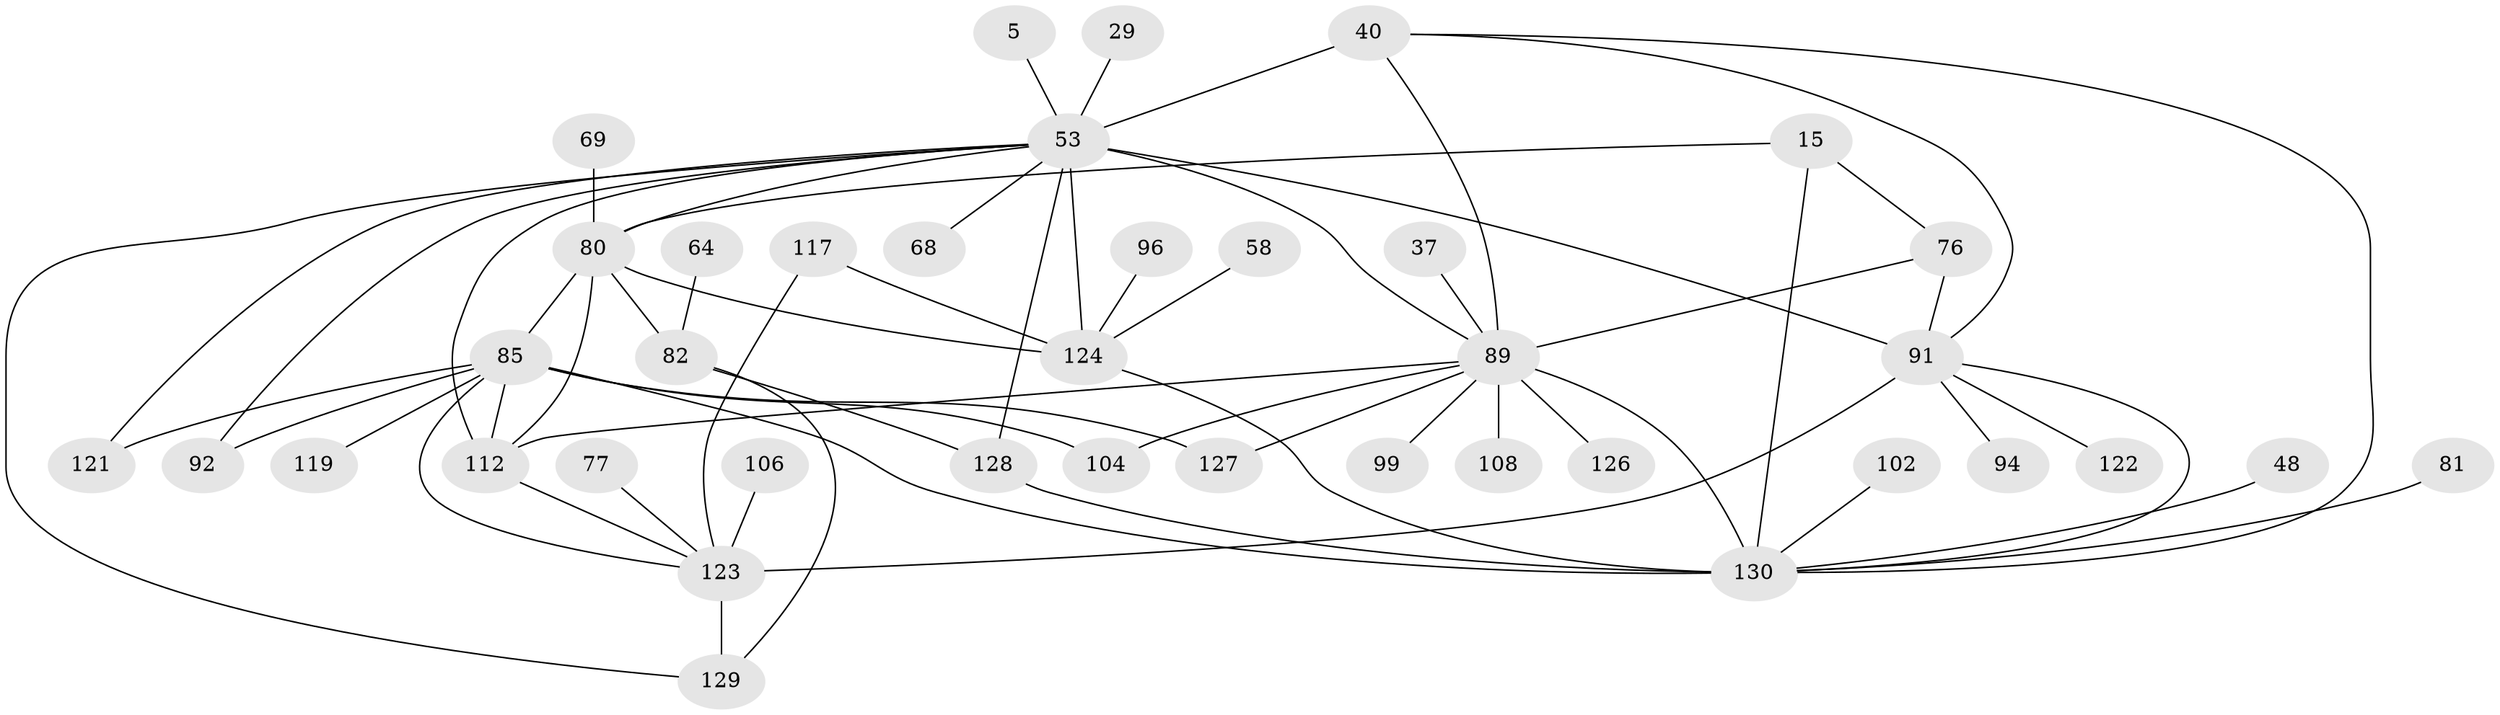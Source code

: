 // original degree distribution, {4: 0.09230769230769231, 6: 0.023076923076923078, 8: 0.015384615384615385, 9: 0.007692307692307693, 1: 0.2153846153846154, 3: 0.2153846153846154, 5: 0.07692307692307693, 7: 0.023076923076923078, 2: 0.33076923076923076}
// Generated by graph-tools (version 1.1) at 2025/44/03/04/25 21:44:45]
// undirected, 39 vertices, 62 edges
graph export_dot {
graph [start="1"]
  node [color=gray90,style=filled];
  5;
  15;
  29;
  37;
  40 [super="+39"];
  48;
  53 [super="+14+4"];
  58;
  64;
  68 [super="+34"];
  69;
  76;
  77;
  80 [super="+11+41"];
  81 [super="+54"];
  82 [super="+56"];
  85 [super="+47+84+43"];
  89 [super="+71+88+63"];
  91 [super="+35+72"];
  92 [super="+55+73"];
  94 [super="+79"];
  96;
  99;
  102;
  104;
  106;
  108;
  112 [super="+7+101"];
  117;
  119;
  121 [super="+87"];
  122 [super="+95"];
  123 [super="+107+97"];
  124 [super="+30+27+57+93"];
  126 [super="+114"];
  127 [super="+113"];
  128 [super="+109"];
  129 [super="+66+86+125"];
  130 [super="+105+60+75+120+17+111"];
  5 -- 53;
  15 -- 80 [weight=2];
  15 -- 76;
  15 -- 130 [weight=2];
  29 -- 53;
  37 -- 89;
  40 -- 53 [weight=4];
  40 -- 91;
  40 -- 89 [weight=2];
  40 -- 130;
  48 -- 130;
  53 -- 68 [weight=2];
  53 -- 112;
  53 -- 80;
  53 -- 91 [weight=2];
  53 -- 89 [weight=4];
  53 -- 124 [weight=3];
  53 -- 121;
  53 -- 92;
  53 -- 129;
  53 -- 128;
  58 -- 124;
  64 -- 82;
  69 -- 80;
  76 -- 91;
  76 -- 89;
  77 -- 123;
  80 -- 85 [weight=4];
  80 -- 112 [weight=2];
  80 -- 82 [weight=2];
  80 -- 124 [weight=2];
  81 -- 130;
  82 -- 129;
  82 -- 128;
  85 -- 119 [weight=2];
  85 -- 104;
  85 -- 121;
  85 -- 127;
  85 -- 130;
  85 -- 92;
  85 -- 123;
  85 -- 112;
  89 -- 112;
  89 -- 99;
  89 -- 104;
  89 -- 108 [weight=2];
  89 -- 130 [weight=4];
  89 -- 127;
  89 -- 126;
  91 -- 130;
  91 -- 94;
  91 -- 122;
  91 -- 123 [weight=3];
  96 -- 124;
  102 -- 130;
  106 -- 123;
  112 -- 123;
  117 -- 124;
  117 -- 123;
  123 -- 129;
  124 -- 130;
  128 -- 130;
}
